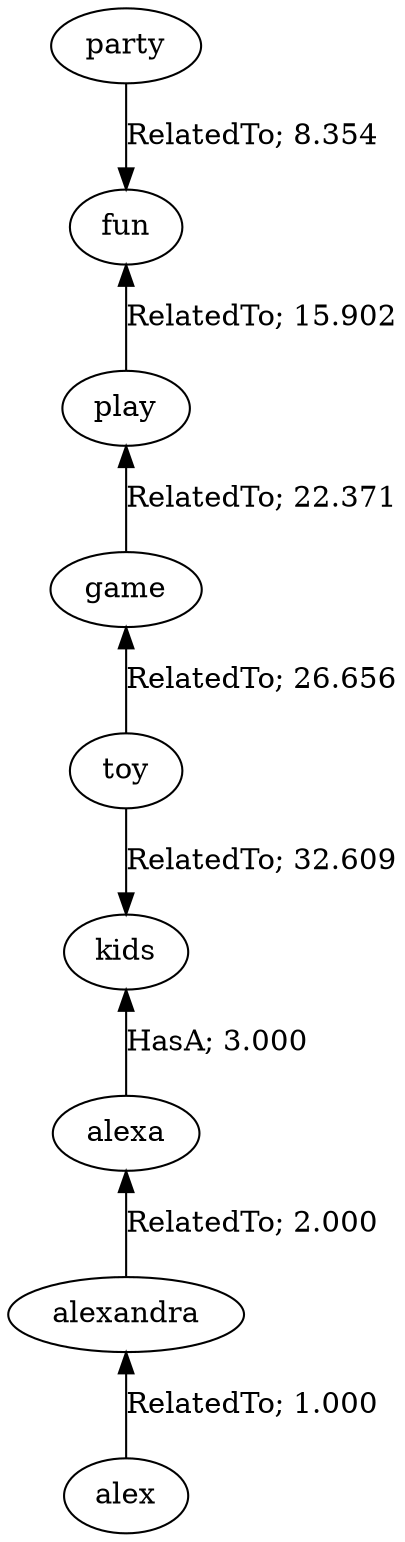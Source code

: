// The path the concepts from "party" to "alex".Path Length: 8; Weight Sum: 111.8915468671462; Average Weight: 13.986443358393275
digraph "4_a---party-alex---PLen8_WSum111.892_WAvg13.986" {
	0 [label=party]
	1 [label=fun]
	2 [label=play]
	3 [label=game]
	4 [label=toy]
	5 [label=kids]
	6 [label=alexa]
	7 [label=alexandra]
	8 [label=alex]
	0 -> 1 [label="RelatedTo; 8.354" dir=forward weight=8.354]
	1 -> 2 [label="RelatedTo; 15.902" dir=back weight=15.902]
	2 -> 3 [label="RelatedTo; 22.371" dir=back weight=22.371]
	3 -> 4 [label="RelatedTo; 26.656" dir=back weight=26.656]
	4 -> 5 [label="RelatedTo; 32.609" dir=forward weight=32.609]
	5 -> 6 [label="HasA; 3.000" dir=back weight=3.000]
	6 -> 7 [label="RelatedTo; 2.000" dir=back weight=2.000]
	7 -> 8 [label="RelatedTo; 1.000" dir=back weight=1.000]
}
